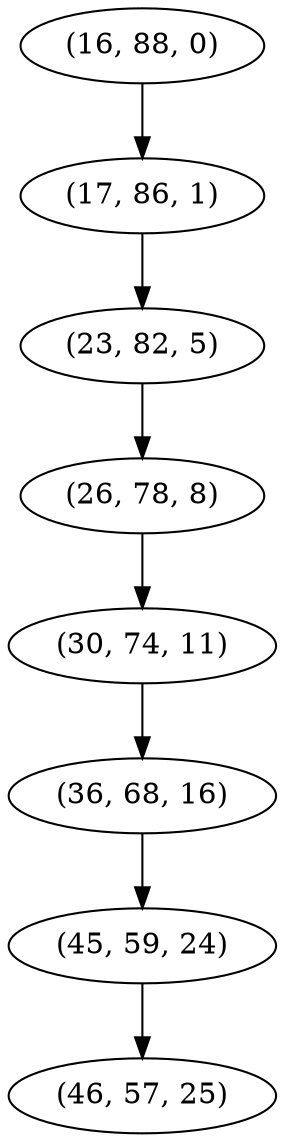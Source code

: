 digraph tree {
    "(16, 88, 0)";
    "(17, 86, 1)";
    "(23, 82, 5)";
    "(26, 78, 8)";
    "(30, 74, 11)";
    "(36, 68, 16)";
    "(45, 59, 24)";
    "(46, 57, 25)";
    "(16, 88, 0)" -> "(17, 86, 1)";
    "(17, 86, 1)" -> "(23, 82, 5)";
    "(23, 82, 5)" -> "(26, 78, 8)";
    "(26, 78, 8)" -> "(30, 74, 11)";
    "(30, 74, 11)" -> "(36, 68, 16)";
    "(36, 68, 16)" -> "(45, 59, 24)";
    "(45, 59, 24)" -> "(46, 57, 25)";
}
